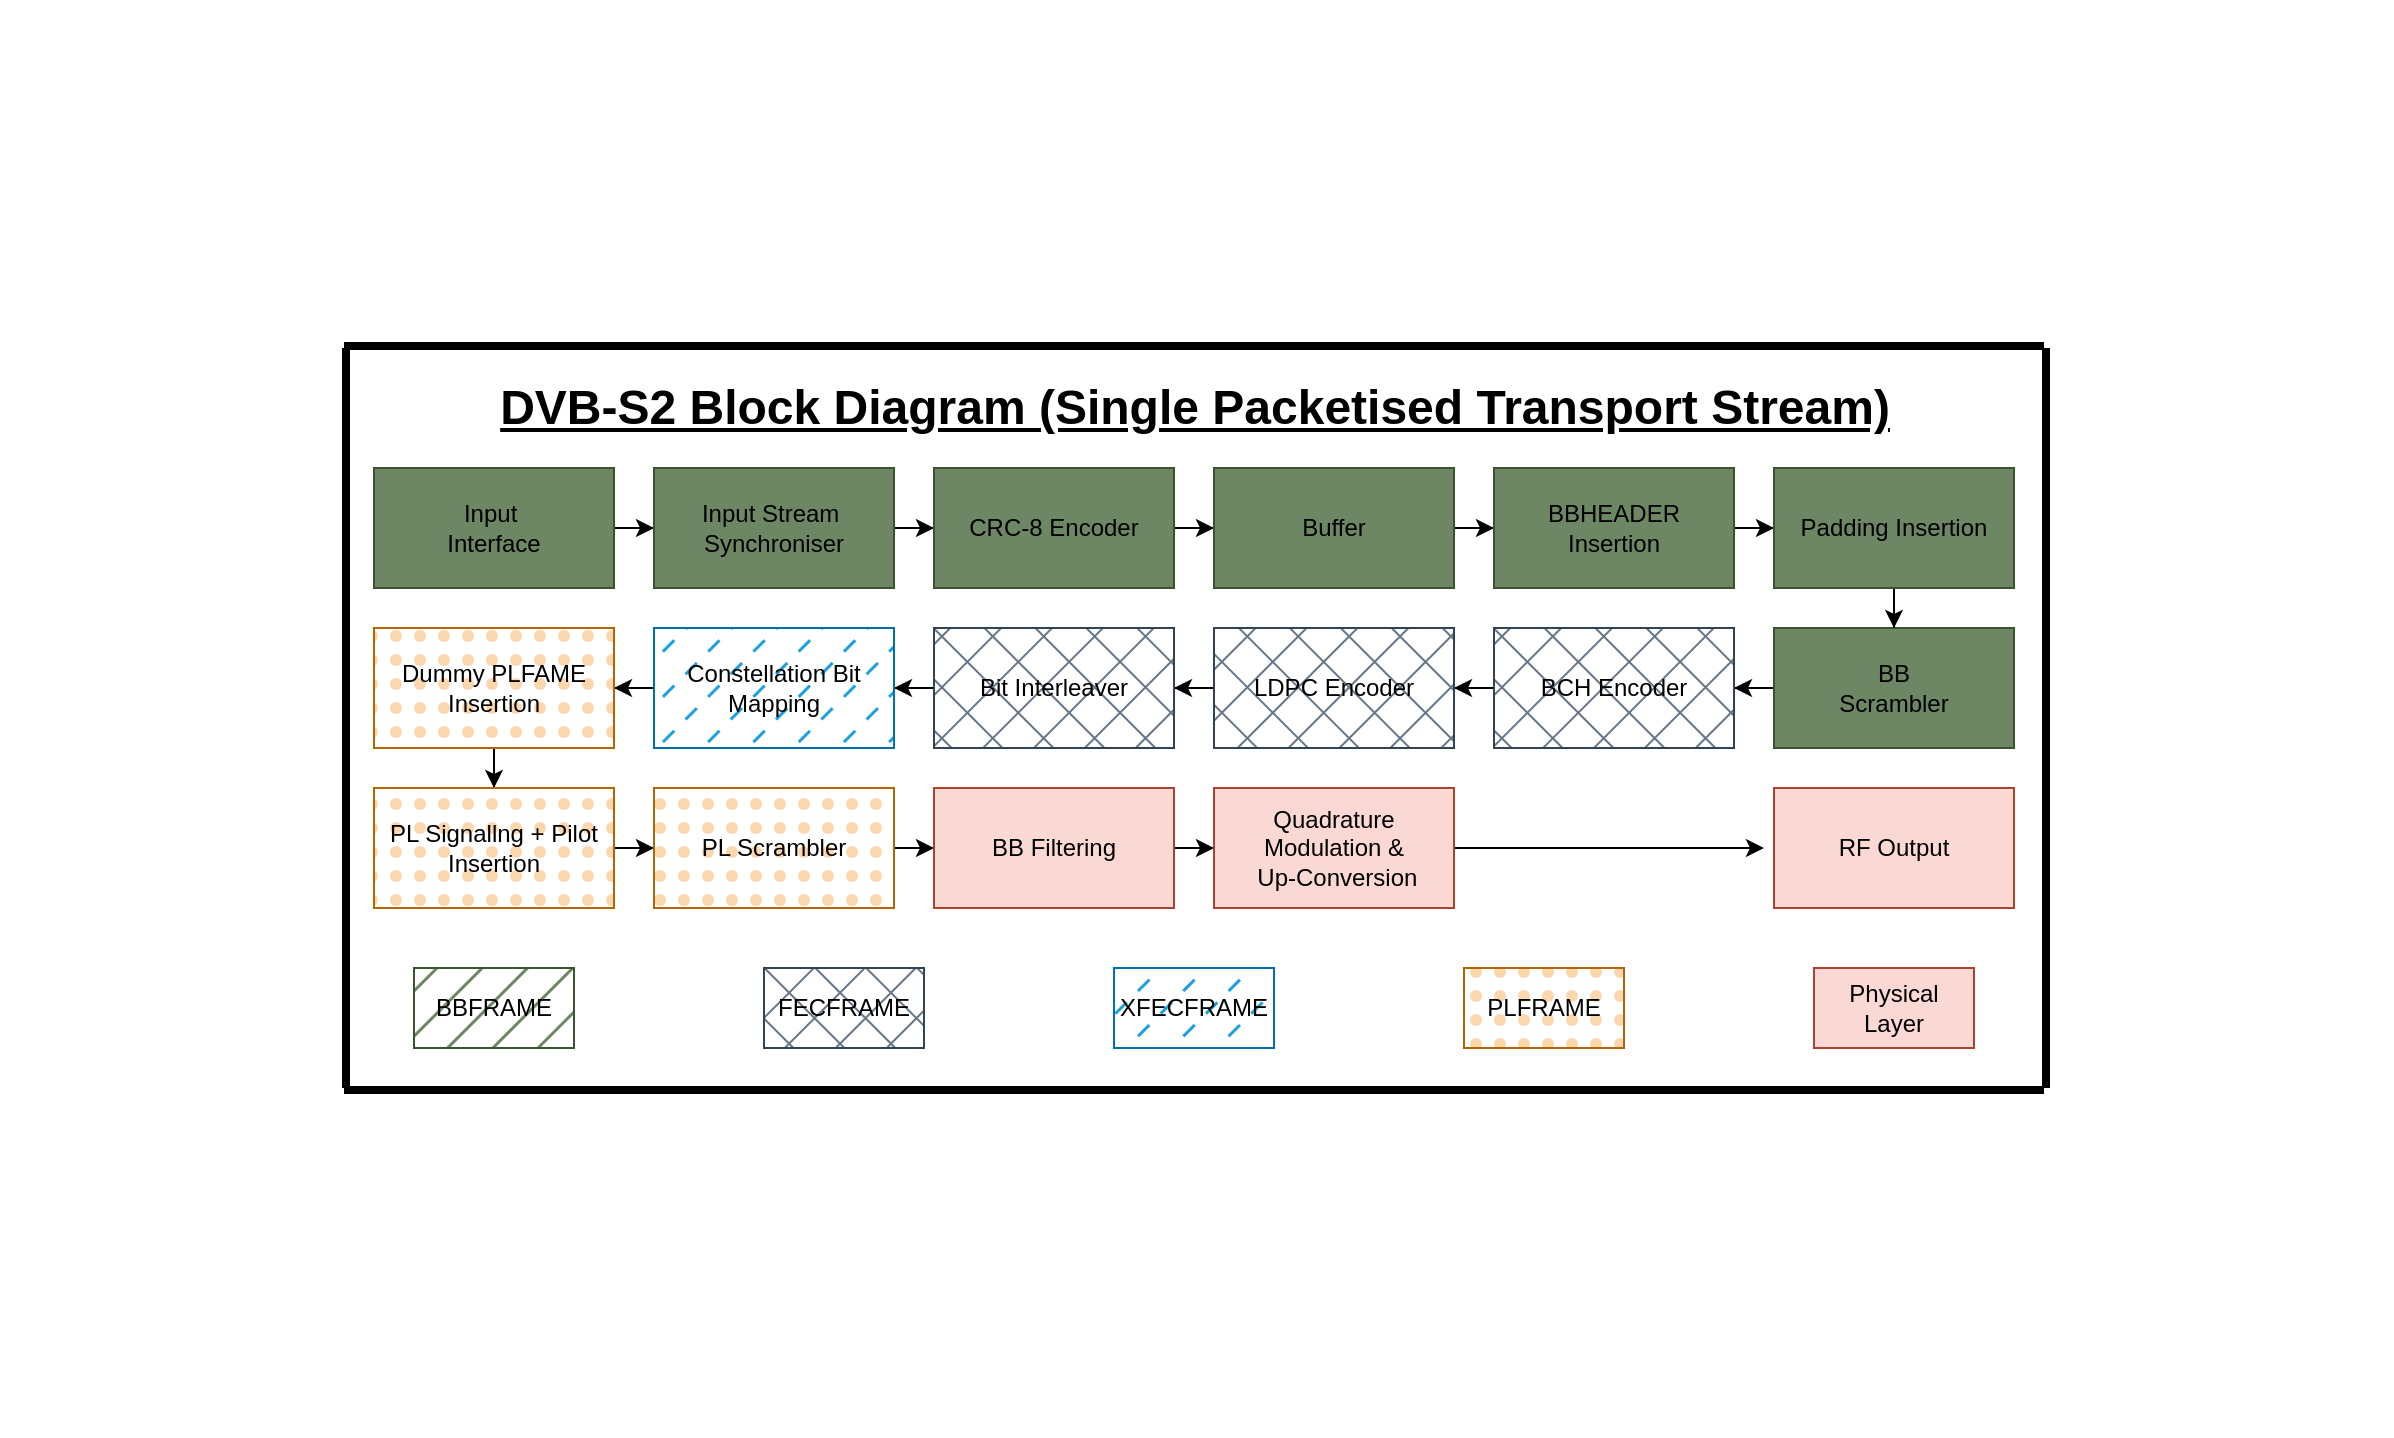 <mxfile version="26.1.1">
  <diagram name="Page-1" id="SpdBaNYlZla5Bm4ZNLAk">
    <mxGraphModel dx="2144" dy="2212" grid="1" gridSize="10" guides="1" tooltips="1" connect="1" arrows="1" fold="1" page="1" pageScale="1" pageWidth="850" pageHeight="1100" math="0" shadow="0">
      <root>
        <mxCell id="0" />
        <mxCell id="1" parent="0" />
        <mxCell id="pOJEDl9BI1-7BAcr8_-W-1" value="DVB-S2 Block Diagram (Single Packetised Transport Stream)" style="text;strokeColor=none;fillColor=none;html=1;fontSize=24;fontStyle=5;verticalAlign=middle;align=center;" parent="1" vertex="1">
          <mxGeometry x="60" y="180" width="730" height="40" as="geometry" />
        </mxCell>
        <mxCell id="pOJEDl9BI1-7BAcr8_-W-2" value="" style="line;strokeWidth=4;html=1;perimeter=backbonePerimeter;points=[];outlineConnect=0;" parent="1" vertex="1">
          <mxGeometry y="-2" width="850" height="342" as="geometry" />
        </mxCell>
        <mxCell id="pOJEDl9BI1-7BAcr8_-W-16" value="" style="edgeStyle=orthogonalEdgeStyle;rounded=0;orthogonalLoop=1;jettySize=auto;html=1;labelBorderColor=none;textShadow=0;" parent="1" source="pOJEDl9BI1-7BAcr8_-W-3" target="pOJEDl9BI1-7BAcr8_-W-4" edge="1">
          <mxGeometry relative="1" as="geometry" />
        </mxCell>
        <mxCell id="pOJEDl9BI1-7BAcr8_-W-3" value="Input&amp;nbsp;&lt;br&gt;Interface" style="rounded=0;whiteSpace=wrap;html=1;fillColor=#6d8764;fontColor=#000000;strokeColor=#3A5431;labelBorderColor=none;textShadow=0;" parent="1" vertex="1">
          <mxGeometry x="15" y="230" width="120" height="60" as="geometry" />
        </mxCell>
        <mxCell id="pOJEDl9BI1-7BAcr8_-W-15" value="" style="edgeStyle=orthogonalEdgeStyle;rounded=0;orthogonalLoop=1;jettySize=auto;html=1;labelBorderColor=none;textShadow=0;" parent="1" source="pOJEDl9BI1-7BAcr8_-W-4" target="pOJEDl9BI1-7BAcr8_-W-5" edge="1">
          <mxGeometry relative="1" as="geometry" />
        </mxCell>
        <mxCell id="pOJEDl9BI1-7BAcr8_-W-4" value="Input Stream&amp;nbsp;&lt;div&gt;Synchroniser&lt;/div&gt;" style="rounded=0;whiteSpace=wrap;html=1;fillColor=#6d8764;fontColor=#000000;strokeColor=#3A5431;labelBorderColor=none;textShadow=0;" parent="1" vertex="1">
          <mxGeometry x="155" y="230" width="120" height="60" as="geometry" />
        </mxCell>
        <mxCell id="pOJEDl9BI1-7BAcr8_-W-13" value="" style="edgeStyle=orthogonalEdgeStyle;rounded=0;orthogonalLoop=1;jettySize=auto;html=1;labelBorderColor=none;textShadow=0;" parent="1" source="pOJEDl9BI1-7BAcr8_-W-5" target="pOJEDl9BI1-7BAcr8_-W-6" edge="1">
          <mxGeometry relative="1" as="geometry" />
        </mxCell>
        <mxCell id="pOJEDl9BI1-7BAcr8_-W-5" value="CRC-8 Encoder" style="rounded=0;whiteSpace=wrap;html=1;fillColor=#6d8764;fontColor=#000000;strokeColor=#3A5431;labelBorderColor=none;textShadow=0;" parent="1" vertex="1">
          <mxGeometry x="295" y="230" width="120" height="60" as="geometry" />
        </mxCell>
        <mxCell id="pOJEDl9BI1-7BAcr8_-W-12" value="" style="edgeStyle=orthogonalEdgeStyle;rounded=0;orthogonalLoop=1;jettySize=auto;html=1;labelBorderColor=none;textShadow=0;" parent="1" source="pOJEDl9BI1-7BAcr8_-W-6" target="pOJEDl9BI1-7BAcr8_-W-7" edge="1">
          <mxGeometry relative="1" as="geometry" />
        </mxCell>
        <mxCell id="pOJEDl9BI1-7BAcr8_-W-6" value="Buffer" style="rounded=0;whiteSpace=wrap;html=1;fillColor=#6d8764;fontColor=#000000;strokeColor=#3A5431;labelBorderColor=none;textShadow=0;" parent="1" vertex="1">
          <mxGeometry x="435" y="230" width="120" height="60" as="geometry" />
        </mxCell>
        <mxCell id="pOJEDl9BI1-7BAcr8_-W-11" value="" style="edgeStyle=orthogonalEdgeStyle;rounded=0;orthogonalLoop=1;jettySize=auto;html=1;labelBorderColor=none;textShadow=0;" parent="1" source="pOJEDl9BI1-7BAcr8_-W-7" target="pOJEDl9BI1-7BAcr8_-W-9" edge="1">
          <mxGeometry relative="1" as="geometry" />
        </mxCell>
        <mxCell id="pOJEDl9BI1-7BAcr8_-W-7" value="BBHEADER&lt;div&gt;Insertion&lt;/div&gt;" style="rounded=0;whiteSpace=wrap;html=1;fillColor=#6d8764;fontColor=#000000;strokeColor=#3A5431;labelBorderColor=none;textShadow=0;" parent="1" vertex="1">
          <mxGeometry x="575" y="230" width="120" height="60" as="geometry" />
        </mxCell>
        <mxCell id="pOJEDl9BI1-7BAcr8_-W-22" value="" style="edgeStyle=orthogonalEdgeStyle;rounded=0;orthogonalLoop=1;jettySize=auto;html=1;labelBorderColor=none;textShadow=0;" parent="1" source="pOJEDl9BI1-7BAcr8_-W-8" target="pOJEDl9BI1-7BAcr8_-W-17" edge="1">
          <mxGeometry relative="1" as="geometry" />
        </mxCell>
        <mxCell id="pOJEDl9BI1-7BAcr8_-W-8" value="BB&lt;br&gt;Scrambler" style="rounded=0;whiteSpace=wrap;html=1;fillColor=#6d8764;fontColor=#000000;strokeColor=#3A5431;labelBorderColor=none;textShadow=0;" parent="1" vertex="1">
          <mxGeometry x="715" y="310" width="120" height="60" as="geometry" />
        </mxCell>
        <mxCell id="pOJEDl9BI1-7BAcr8_-W-10" value="" style="edgeStyle=orthogonalEdgeStyle;rounded=0;orthogonalLoop=1;jettySize=auto;html=1;labelBorderColor=none;textShadow=0;" parent="1" source="pOJEDl9BI1-7BAcr8_-W-9" target="pOJEDl9BI1-7BAcr8_-W-8" edge="1">
          <mxGeometry relative="1" as="geometry" />
        </mxCell>
        <mxCell id="pOJEDl9BI1-7BAcr8_-W-9" value="Padding Insertion" style="rounded=0;whiteSpace=wrap;html=1;fillColor=#6d8764;fontColor=#000000;strokeColor=#3A5431;labelBorderColor=none;textShadow=0;" parent="1" vertex="1">
          <mxGeometry x="715" y="230" width="120" height="60" as="geometry" />
        </mxCell>
        <mxCell id="pOJEDl9BI1-7BAcr8_-W-23" value="" style="edgeStyle=orthogonalEdgeStyle;rounded=0;orthogonalLoop=1;jettySize=auto;html=1;labelBorderColor=none;textShadow=0;" parent="1" source="pOJEDl9BI1-7BAcr8_-W-17" target="pOJEDl9BI1-7BAcr8_-W-18" edge="1">
          <mxGeometry relative="1" as="geometry" />
        </mxCell>
        <mxCell id="pOJEDl9BI1-7BAcr8_-W-17" value="BCH Encoder" style="rounded=0;whiteSpace=wrap;html=1;fillColor=#647687;fontColor=#000000;strokeColor=#314354;fillStyle=cross-hatch;labelBorderColor=none;textShadow=0;" parent="1" vertex="1">
          <mxGeometry x="575" y="310" width="120" height="60" as="geometry" />
        </mxCell>
        <mxCell id="pOJEDl9BI1-7BAcr8_-W-24" value="" style="edgeStyle=orthogonalEdgeStyle;rounded=0;orthogonalLoop=1;jettySize=auto;html=1;labelBorderColor=none;textShadow=0;" parent="1" source="pOJEDl9BI1-7BAcr8_-W-18" target="pOJEDl9BI1-7BAcr8_-W-19" edge="1">
          <mxGeometry relative="1" as="geometry" />
        </mxCell>
        <mxCell id="pOJEDl9BI1-7BAcr8_-W-18" value="LDPC Encoder" style="rounded=0;whiteSpace=wrap;html=1;fillColor=#647687;fontColor=#000000;strokeColor=#314354;fillStyle=cross-hatch;labelBorderColor=none;textShadow=0;" parent="1" vertex="1">
          <mxGeometry x="435" y="310" width="120" height="60" as="geometry" />
        </mxCell>
        <mxCell id="pOJEDl9BI1-7BAcr8_-W-25" value="" style="edgeStyle=orthogonalEdgeStyle;rounded=0;orthogonalLoop=1;jettySize=auto;html=1;labelBorderColor=none;textShadow=0;" parent="1" source="pOJEDl9BI1-7BAcr8_-W-19" target="pOJEDl9BI1-7BAcr8_-W-20" edge="1">
          <mxGeometry relative="1" as="geometry" />
        </mxCell>
        <mxCell id="pOJEDl9BI1-7BAcr8_-W-19" value="Bit Interleaver" style="rounded=0;whiteSpace=wrap;html=1;fillColor=#647687;fontColor=#000000;strokeColor=#314354;fillStyle=cross-hatch;labelBorderColor=none;textShadow=0;" parent="1" vertex="1">
          <mxGeometry x="295" y="310" width="120" height="60" as="geometry" />
        </mxCell>
        <mxCell id="pOJEDl9BI1-7BAcr8_-W-26" value="" style="edgeStyle=orthogonalEdgeStyle;rounded=0;orthogonalLoop=1;jettySize=auto;html=1;labelBorderColor=none;textShadow=0;" parent="1" source="pOJEDl9BI1-7BAcr8_-W-20" target="pOJEDl9BI1-7BAcr8_-W-21" edge="1">
          <mxGeometry relative="1" as="geometry" />
        </mxCell>
        <mxCell id="pOJEDl9BI1-7BAcr8_-W-20" value="Constellation Bit Mapping" style="rounded=0;whiteSpace=wrap;html=1;fillColor=#1ba1e2;fontColor=#000000;strokeColor=#006EAF;fillStyle=dashed;labelBorderColor=none;textShadow=0;" parent="1" vertex="1">
          <mxGeometry x="155" y="310" width="120" height="60" as="geometry" />
        </mxCell>
        <mxCell id="pOJEDl9BI1-7BAcr8_-W-28" value="" style="edgeStyle=orthogonalEdgeStyle;rounded=0;orthogonalLoop=1;jettySize=auto;html=1;labelBorderColor=none;textShadow=0;" parent="1" source="pOJEDl9BI1-7BAcr8_-W-21" target="pOJEDl9BI1-7BAcr8_-W-27" edge="1">
          <mxGeometry relative="1" as="geometry" />
        </mxCell>
        <mxCell id="pOJEDl9BI1-7BAcr8_-W-21" value="Dummy PLFAME Insertion" style="rounded=0;whiteSpace=wrap;html=1;fillColor=#fad7ac;fillStyle=dots;strokeColor=#b46504;labelBorderColor=none;textShadow=0;" parent="1" vertex="1">
          <mxGeometry x="15" y="310" width="120" height="60" as="geometry" />
        </mxCell>
        <mxCell id="pOJEDl9BI1-7BAcr8_-W-30" value="" style="edgeStyle=orthogonalEdgeStyle;rounded=0;orthogonalLoop=1;jettySize=auto;html=1;labelBorderColor=none;textShadow=0;" parent="1" source="pOJEDl9BI1-7BAcr8_-W-27" target="pOJEDl9BI1-7BAcr8_-W-29" edge="1">
          <mxGeometry relative="1" as="geometry" />
        </mxCell>
        <mxCell id="pOJEDl9BI1-7BAcr8_-W-27" value="PL Signallng + Pilot Insertion" style="rounded=0;whiteSpace=wrap;html=1;fillColor=#fad7ac;fillStyle=dots;strokeColor=#b46504;labelBorderColor=none;textShadow=0;" parent="1" vertex="1">
          <mxGeometry x="15" y="390" width="120" height="60" as="geometry" />
        </mxCell>
        <mxCell id="pOJEDl9BI1-7BAcr8_-W-34" value="" style="edgeStyle=orthogonalEdgeStyle;rounded=0;orthogonalLoop=1;jettySize=auto;html=1;labelBorderColor=none;textShadow=0;" parent="1" source="pOJEDl9BI1-7BAcr8_-W-29" target="pOJEDl9BI1-7BAcr8_-W-31" edge="1">
          <mxGeometry relative="1" as="geometry" />
        </mxCell>
        <mxCell id="pOJEDl9BI1-7BAcr8_-W-29" value="PL Scrambler" style="rounded=0;whiteSpace=wrap;html=1;fillColor=#fad7ac;fillStyle=dots;strokeColor=#b46504;labelBorderColor=none;textShadow=0;" parent="1" vertex="1">
          <mxGeometry x="155" y="390" width="120" height="60" as="geometry" />
        </mxCell>
        <mxCell id="pOJEDl9BI1-7BAcr8_-W-33" value="" style="edgeStyle=orthogonalEdgeStyle;rounded=0;orthogonalLoop=1;jettySize=auto;html=1;labelBorderColor=none;textShadow=0;" parent="1" source="pOJEDl9BI1-7BAcr8_-W-31" target="pOJEDl9BI1-7BAcr8_-W-32" edge="1">
          <mxGeometry relative="1" as="geometry" />
        </mxCell>
        <mxCell id="pOJEDl9BI1-7BAcr8_-W-31" value="BB Filtering" style="rounded=0;whiteSpace=wrap;html=1;fillColor=#fad9d5;strokeColor=#ae4132;labelBorderColor=none;textShadow=0;" parent="1" vertex="1">
          <mxGeometry x="295" y="390" width="120" height="60" as="geometry" />
        </mxCell>
        <mxCell id="pOJEDl9BI1-7BAcr8_-W-36" style="edgeStyle=orthogonalEdgeStyle;rounded=0;orthogonalLoop=1;jettySize=auto;html=1;labelBorderColor=none;textShadow=0;" parent="1" source="pOJEDl9BI1-7BAcr8_-W-32" edge="1">
          <mxGeometry relative="1" as="geometry">
            <mxPoint x="710" y="420" as="targetPoint" />
          </mxGeometry>
        </mxCell>
        <mxCell id="pOJEDl9BI1-7BAcr8_-W-32" value="Quadrature Modulation &amp;amp;&lt;div&gt;&amp;nbsp;Up-Conversion&lt;/div&gt;" style="rounded=0;whiteSpace=wrap;html=1;fillColor=#fad9d5;strokeColor=#ae4132;labelBorderColor=none;textShadow=0;" parent="1" vertex="1">
          <mxGeometry x="435" y="390" width="120" height="60" as="geometry" />
        </mxCell>
        <mxCell id="pOJEDl9BI1-7BAcr8_-W-35" value="RF Output" style="rounded=0;whiteSpace=wrap;html=1;fillColor=#fad9d5;strokeColor=#ae4132;labelBorderColor=none;textShadow=0;" parent="1" vertex="1">
          <mxGeometry x="715" y="390" width="120" height="60" as="geometry" />
        </mxCell>
        <mxCell id="pOJEDl9BI1-7BAcr8_-W-39" value="BBFRAME" style="rounded=0;whiteSpace=wrap;html=1;fillColor=#6d8764;fontColor=#000000;strokeColor=#3A5431;fillStyle=hatch;flipH=0;labelBorderColor=none;textShadow=0;" parent="1" vertex="1">
          <mxGeometry x="35" y="480" width="80" height="40" as="geometry" />
        </mxCell>
        <mxCell id="pOJEDl9BI1-7BAcr8_-W-40" value="PLFRAME" style="rounded=0;whiteSpace=wrap;html=1;fillColor=#fad7ac;fillStyle=dots;strokeColor=#b46504;flipH=0;labelBorderColor=none;textShadow=0;" parent="1" vertex="1">
          <mxGeometry x="560" y="480" width="80" height="40" as="geometry" />
        </mxCell>
        <mxCell id="pOJEDl9BI1-7BAcr8_-W-41" value="XFECFRAME" style="rounded=0;whiteSpace=wrap;html=1;fillColor=#1ba1e2;fontColor=#000000;strokeColor=#006EAF;fillStyle=dashed;flipH=0;labelBorderColor=none;textShadow=0;" parent="1" vertex="1">
          <mxGeometry x="385" y="480" width="80" height="40" as="geometry" />
        </mxCell>
        <mxCell id="pOJEDl9BI1-7BAcr8_-W-42" value="Physical Layer" style="rounded=0;whiteSpace=wrap;html=1;fillColor=#fad9d5;strokeColor=#ae4132;flipH=0;labelBorderColor=none;textShadow=0;" parent="1" vertex="1">
          <mxGeometry x="735" y="480" width="80" height="40" as="geometry" />
        </mxCell>
        <mxCell id="pOJEDl9BI1-7BAcr8_-W-43" value="FECFRAME" style="rounded=0;whiteSpace=wrap;html=1;fillColor=#647687;fontColor=#000000;strokeColor=#314354;fillStyle=cross-hatch;flipH=0;labelBorderColor=none;textShadow=0;" parent="1" vertex="1">
          <mxGeometry x="210" y="480" width="80" height="40" as="geometry" />
        </mxCell>
        <mxCell id="pOJEDl9BI1-7BAcr8_-W-45" value="" style="line;strokeWidth=4;html=1;perimeter=backbonePerimeter;points=[];outlineConnect=0;" parent="1" vertex="1">
          <mxGeometry y="370" width="850" height="342" as="geometry" />
        </mxCell>
        <mxCell id="pOJEDl9BI1-7BAcr8_-W-46" value="" style="line;strokeWidth=4;html=1;perimeter=backbonePerimeter;points=[];outlineConnect=0;direction=south;" parent="1" vertex="1">
          <mxGeometry x="680" y="170" width="342" height="370" as="geometry" />
        </mxCell>
        <mxCell id="pOJEDl9BI1-7BAcr8_-W-47" value="" style="line;strokeWidth=4;html=1;perimeter=backbonePerimeter;points=[];outlineConnect=0;direction=south;" parent="1" vertex="1">
          <mxGeometry x="-170" y="170" width="342" height="370" as="geometry" />
        </mxCell>
      </root>
    </mxGraphModel>
  </diagram>
</mxfile>
